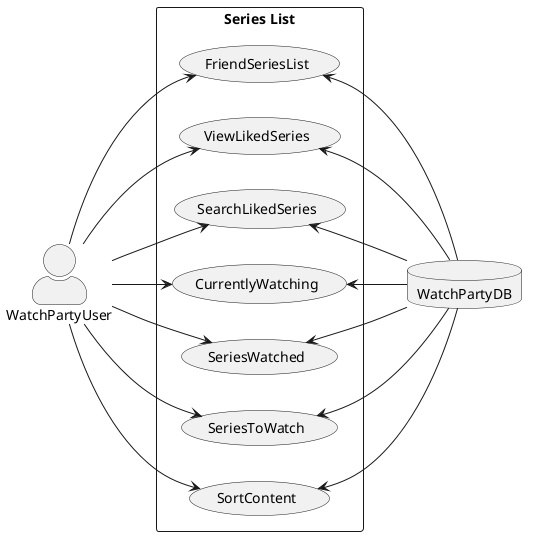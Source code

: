 @startuml WatchPartyUseCase

left to right direction
skinparam actorStyle awesome

actor WatchPartyUser
database WatchPartyDB

rectangle "Series List" {
    usecase "FriendSeriesList"
    usecase "ViewLikedSeries"
    usecase "SearchLikedSeries"
    usecase "CurrentlyWatching"
    usecase "SeriesWatched"
    usecase "SeriesToWatch"
    usecase "SortContent"
}

WatchPartyUser --> FriendSeriesList
WatchPartyUser --> ViewLikedSeries
WatchPartyUser --> SearchLikedSeries
WatchPartyUser --> CurrentlyWatching
WatchPartyUser --> SeriesWatched
WatchPartyUser --> SeriesToWatch
WatchPartyUser --> SortContent

FriendSeriesList <-- WatchPartyDB
ViewLikedSeries <-- WatchPartyDB
SearchLikedSeries <-- WatchPartyDB
CurrentlyWatching <-- WatchPartyDB
SeriesWatched <-- WatchPartyDB
SeriesToWatch <-- WatchPartyDB
SortContent <-- WatchPartyDB

@enduml